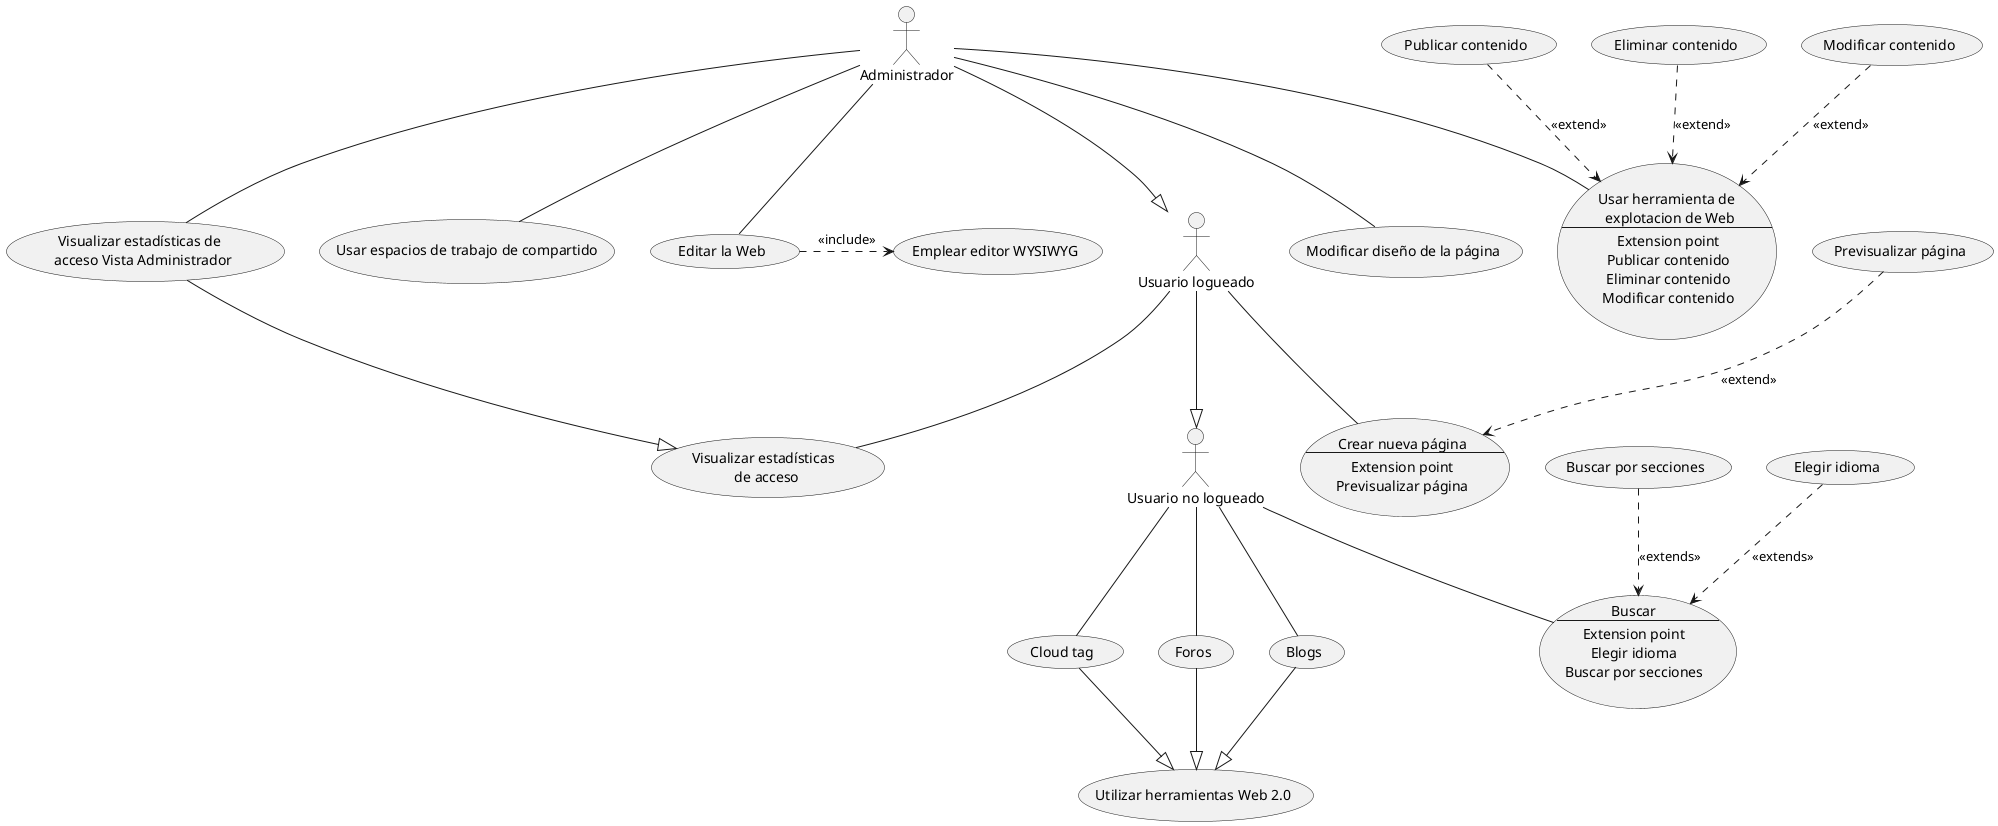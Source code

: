 @startuml Portal
actor UL as "Usuario logueado"
actor UNL as "Usuario no logueado"
actor Administrador


usecase CrearPagina as "Crear nueva página
----
Extension point
Previsualizar página"
usecase HExplotacion as "Usar herramienta de \n explotacion de Web
----
Extension point
Publicar contenido
Eliminar contenido
Modificar contenido"

usecase Buscar as "Buscar
----
Extension point
Elegir idioma
Buscar por secciones"

Administrador--|>UL
UL--|>UNL


Administrador--(Editar la Web)
(Editar la Web).>(Emplear editor WYSIWYG) : <<include>>
Administrador--(Modificar diseño de la página)
Administrador--HExplotacion 
(Publicar contenido) ..>HExplotacion : <<extend>>
(Eliminar contenido) ..>HExplotacion : <<extend>>
(Modificar contenido) ..>HExplotacion : <<extend>>
Administrador--(Visualizar estadísticas de \n acceso Vista Administrador) 
(Visualizar estadísticas de \n acceso Vista Administrador)--|>(Visualizar estadísticas \n de acceso)
Administrador--(Usar espacios de trabajo de compartido)


UL--CrearPagina
(Previsualizar página)..>CrearPagina: <<extend>>
UL--(Visualizar estadísticas \n de acceso)


UNL--(Foros)
UNL--(Blogs)
UNL--(Cloud tag)
(Foros)--|>(Utilizar herramientas Web 2.0)
(Blogs)--|>(Utilizar herramientas Web 2.0)
(Cloud tag)--|>(Utilizar herramientas Web 2.0)
UNL--(Buscar)
(Buscar por secciones)..>(Buscar) : <<extends>>
(Elegir idioma)..>(Buscar) : <<extends>>

@enduml